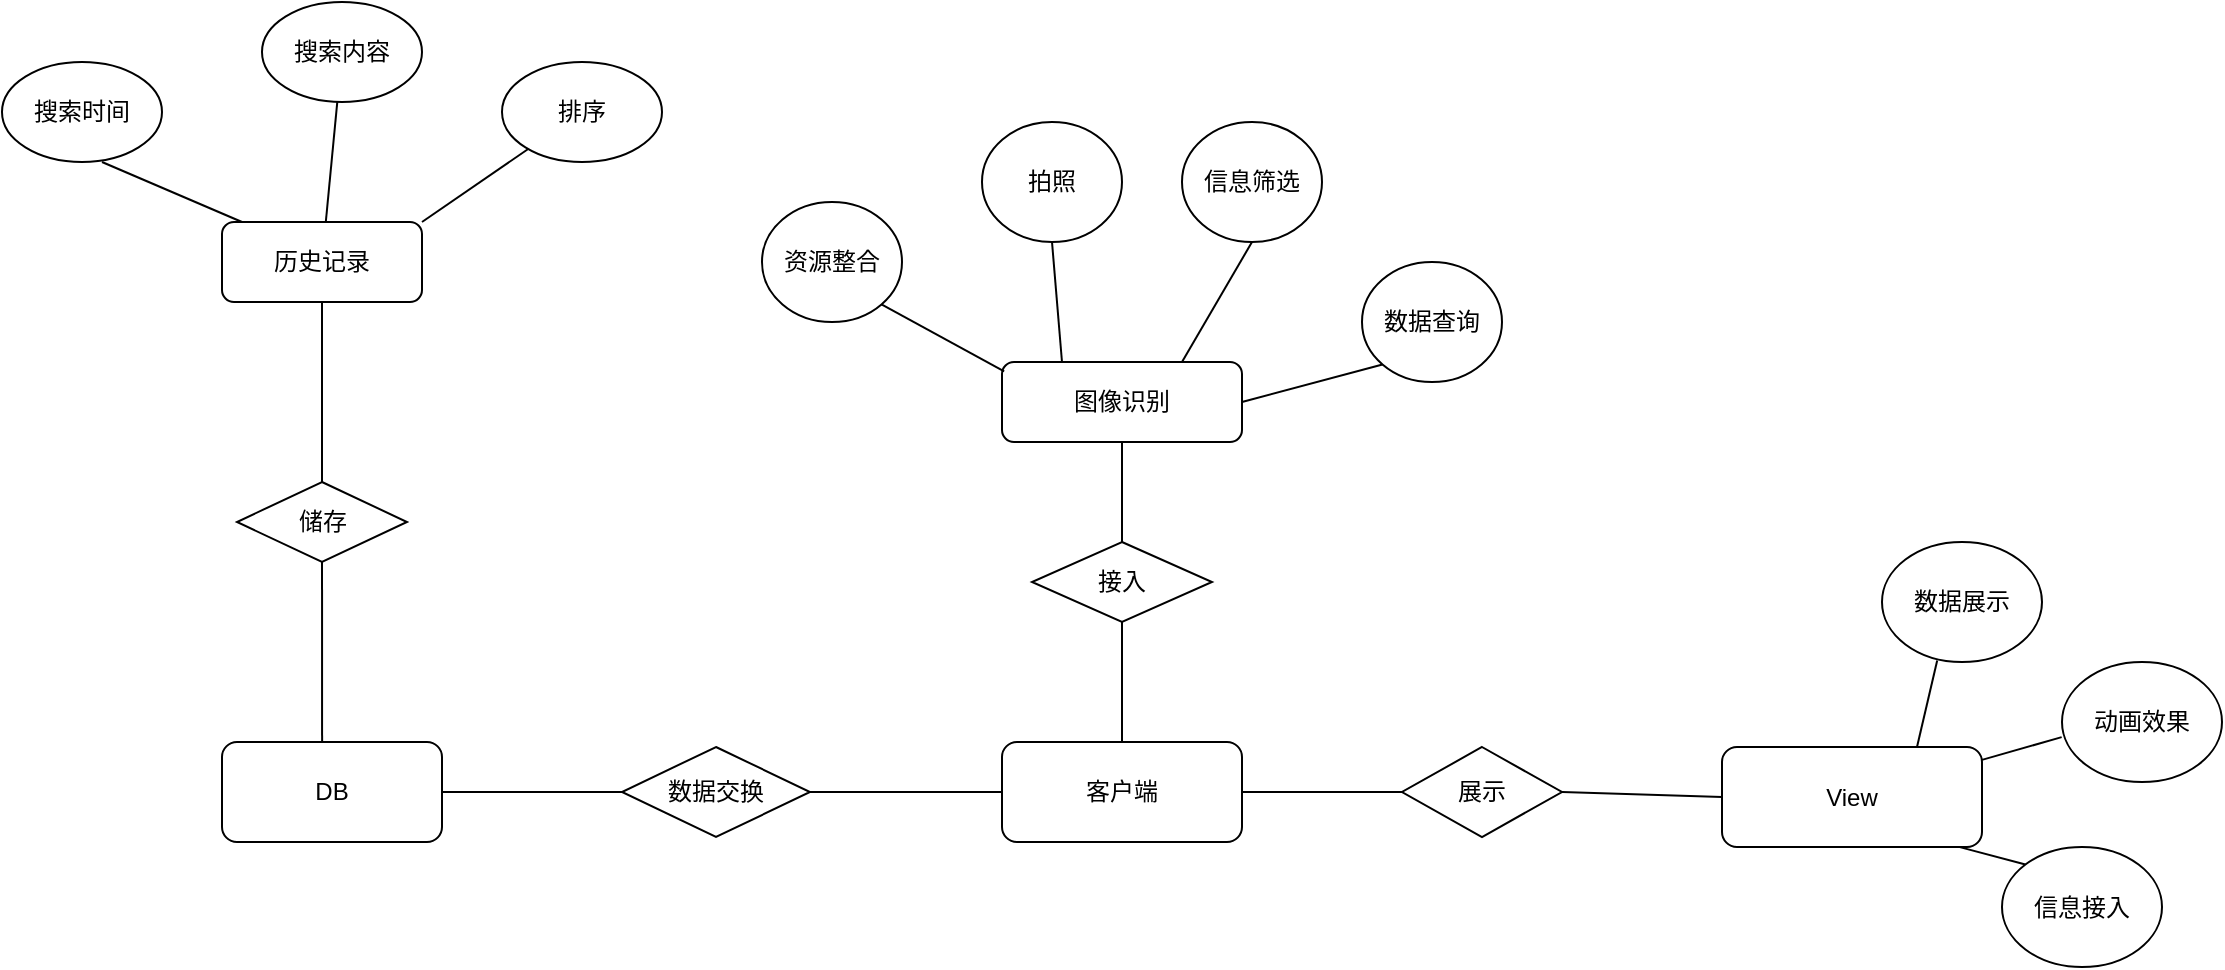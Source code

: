<mxfile version="15.6.2" type="github">
  <diagram id="yyxn6kWiv_kOufJLVx_8" name="Page-1">
    <mxGraphModel dx="2031" dy="1089" grid="1" gridSize="10" guides="1" tooltips="1" connect="1" arrows="1" fold="1" page="1" pageScale="1" pageWidth="827" pageHeight="1169" math="0" shadow="0">
      <root>
        <mxCell id="0" />
        <mxCell id="1" parent="0" />
        <mxCell id="RDasnvhNybFCyn4tac0z-1" value="历史记录" style="rounded=1;whiteSpace=wrap;html=1;" vertex="1" parent="1">
          <mxGeometry x="170" y="180" width="100" height="40" as="geometry" />
        </mxCell>
        <mxCell id="RDasnvhNybFCyn4tac0z-2" value="搜索时间" style="ellipse;whiteSpace=wrap;html=1;" vertex="1" parent="1">
          <mxGeometry x="60" y="100" width="80" height="50" as="geometry" />
        </mxCell>
        <mxCell id="RDasnvhNybFCyn4tac0z-7" style="rounded=0;orthogonalLoop=1;jettySize=auto;html=1;endArrow=none;endFill=0;" edge="1" parent="1" source="RDasnvhNybFCyn4tac0z-4" target="RDasnvhNybFCyn4tac0z-1">
          <mxGeometry relative="1" as="geometry" />
        </mxCell>
        <mxCell id="RDasnvhNybFCyn4tac0z-4" value="搜索内容" style="ellipse;whiteSpace=wrap;html=1;" vertex="1" parent="1">
          <mxGeometry x="190" y="70" width="80" height="50" as="geometry" />
        </mxCell>
        <mxCell id="RDasnvhNybFCyn4tac0z-5" value="" style="endArrow=none;html=1;rounded=0;exitX=0.1;exitY=0;exitDx=0;exitDy=0;exitPerimeter=0;" edge="1" parent="1" source="RDasnvhNybFCyn4tac0z-1">
          <mxGeometry width="50" height="50" relative="1" as="geometry">
            <mxPoint x="60" y="200" as="sourcePoint" />
            <mxPoint x="110" y="150" as="targetPoint" />
            <Array as="points" />
          </mxGeometry>
        </mxCell>
        <mxCell id="RDasnvhNybFCyn4tac0z-10" style="edgeStyle=none;rounded=0;orthogonalLoop=1;jettySize=auto;html=1;entryX=1;entryY=0;entryDx=0;entryDy=0;endArrow=none;endFill=0;" edge="1" parent="1" source="RDasnvhNybFCyn4tac0z-9" target="RDasnvhNybFCyn4tac0z-1">
          <mxGeometry relative="1" as="geometry" />
        </mxCell>
        <mxCell id="RDasnvhNybFCyn4tac0z-9" value="排序" style="ellipse;whiteSpace=wrap;html=1;" vertex="1" parent="1">
          <mxGeometry x="310" y="100" width="80" height="50" as="geometry" />
        </mxCell>
        <mxCell id="RDasnvhNybFCyn4tac0z-18" style="edgeStyle=none;rounded=0;orthogonalLoop=1;jettySize=auto;html=1;exitX=1;exitY=0.5;exitDx=0;exitDy=0;endArrow=none;endFill=0;" edge="1" parent="1" source="RDasnvhNybFCyn4tac0z-11" target="RDasnvhNybFCyn4tac0z-17">
          <mxGeometry relative="1" as="geometry" />
        </mxCell>
        <mxCell id="RDasnvhNybFCyn4tac0z-11" value="DB" style="rounded=1;whiteSpace=wrap;html=1;" vertex="1" parent="1">
          <mxGeometry x="170" y="440" width="110" height="50" as="geometry" />
        </mxCell>
        <mxCell id="RDasnvhNybFCyn4tac0z-14" style="edgeStyle=none;rounded=0;orthogonalLoop=1;jettySize=auto;html=1;entryX=0.455;entryY=0;entryDx=0;entryDy=0;entryPerimeter=0;endArrow=none;endFill=0;" edge="1" parent="1" source="RDasnvhNybFCyn4tac0z-12" target="RDasnvhNybFCyn4tac0z-11">
          <mxGeometry relative="1" as="geometry" />
        </mxCell>
        <mxCell id="RDasnvhNybFCyn4tac0z-15" style="edgeStyle=none;rounded=0;orthogonalLoop=1;jettySize=auto;html=1;exitX=0.5;exitY=0;exitDx=0;exitDy=0;entryX=0.5;entryY=1;entryDx=0;entryDy=0;endArrow=none;endFill=0;" edge="1" parent="1" source="RDasnvhNybFCyn4tac0z-12" target="RDasnvhNybFCyn4tac0z-1">
          <mxGeometry relative="1" as="geometry" />
        </mxCell>
        <mxCell id="RDasnvhNybFCyn4tac0z-12" value="储存" style="rhombus;whiteSpace=wrap;html=1;" vertex="1" parent="1">
          <mxGeometry x="177.5" y="310" width="85" height="40" as="geometry" />
        </mxCell>
        <mxCell id="RDasnvhNybFCyn4tac0z-33" style="edgeStyle=none;rounded=0;orthogonalLoop=1;jettySize=auto;html=1;exitX=0.5;exitY=0;exitDx=0;exitDy=0;entryX=0.5;entryY=1;entryDx=0;entryDy=0;endArrow=none;endFill=0;" edge="1" parent="1" source="RDasnvhNybFCyn4tac0z-16" target="RDasnvhNybFCyn4tac0z-32">
          <mxGeometry relative="1" as="geometry" />
        </mxCell>
        <mxCell id="RDasnvhNybFCyn4tac0z-36" style="edgeStyle=none;rounded=0;orthogonalLoop=1;jettySize=auto;html=1;exitX=1;exitY=0.5;exitDx=0;exitDy=0;entryX=0;entryY=0.5;entryDx=0;entryDy=0;endArrow=none;endFill=0;" edge="1" parent="1" source="RDasnvhNybFCyn4tac0z-16" target="RDasnvhNybFCyn4tac0z-35">
          <mxGeometry relative="1" as="geometry" />
        </mxCell>
        <mxCell id="RDasnvhNybFCyn4tac0z-16" value="客户端" style="rounded=1;whiteSpace=wrap;html=1;" vertex="1" parent="1">
          <mxGeometry x="560" y="440" width="120" height="50" as="geometry" />
        </mxCell>
        <mxCell id="RDasnvhNybFCyn4tac0z-19" style="edgeStyle=none;rounded=0;orthogonalLoop=1;jettySize=auto;html=1;exitX=1;exitY=0.5;exitDx=0;exitDy=0;entryX=0;entryY=0.5;entryDx=0;entryDy=0;endArrow=none;endFill=0;" edge="1" parent="1" source="RDasnvhNybFCyn4tac0z-17" target="RDasnvhNybFCyn4tac0z-16">
          <mxGeometry relative="1" as="geometry" />
        </mxCell>
        <mxCell id="RDasnvhNybFCyn4tac0z-17" value="数据交换" style="rhombus;whiteSpace=wrap;html=1;" vertex="1" parent="1">
          <mxGeometry x="370" y="442.5" width="94" height="45" as="geometry" />
        </mxCell>
        <mxCell id="RDasnvhNybFCyn4tac0z-20" value="图像识别" style="rounded=1;whiteSpace=wrap;html=1;" vertex="1" parent="1">
          <mxGeometry x="560" y="250" width="120" height="40" as="geometry" />
        </mxCell>
        <mxCell id="RDasnvhNybFCyn4tac0z-42" style="edgeStyle=none;rounded=0;orthogonalLoop=1;jettySize=auto;html=1;exitX=0.75;exitY=0;exitDx=0;exitDy=0;entryX=0.345;entryY=0.988;entryDx=0;entryDy=0;entryPerimeter=0;endArrow=none;endFill=0;" edge="1" parent="1" source="RDasnvhNybFCyn4tac0z-21" target="RDasnvhNybFCyn4tac0z-38">
          <mxGeometry relative="1" as="geometry" />
        </mxCell>
        <mxCell id="RDasnvhNybFCyn4tac0z-43" style="edgeStyle=none;rounded=0;orthogonalLoop=1;jettySize=auto;html=1;entryX=-0.002;entryY=0.626;entryDx=0;entryDy=0;entryPerimeter=0;endArrow=none;endFill=0;" edge="1" parent="1" source="RDasnvhNybFCyn4tac0z-21" target="RDasnvhNybFCyn4tac0z-39">
          <mxGeometry relative="1" as="geometry">
            <mxPoint x="1050" y="440" as="sourcePoint" />
          </mxGeometry>
        </mxCell>
        <mxCell id="RDasnvhNybFCyn4tac0z-44" style="edgeStyle=none;rounded=0;orthogonalLoop=1;jettySize=auto;html=1;exitX=0.911;exitY=0.999;exitDx=0;exitDy=0;entryX=0;entryY=0;entryDx=0;entryDy=0;endArrow=none;endFill=0;exitPerimeter=0;" edge="1" parent="1" source="RDasnvhNybFCyn4tac0z-21" target="RDasnvhNybFCyn4tac0z-41">
          <mxGeometry relative="1" as="geometry" />
        </mxCell>
        <mxCell id="RDasnvhNybFCyn4tac0z-21" value="View" style="rounded=1;whiteSpace=wrap;html=1;" vertex="1" parent="1">
          <mxGeometry x="920" y="442.5" width="130" height="50" as="geometry" />
        </mxCell>
        <mxCell id="RDasnvhNybFCyn4tac0z-29" style="edgeStyle=none;rounded=0;orthogonalLoop=1;jettySize=auto;html=1;exitX=0.5;exitY=1;exitDx=0;exitDy=0;entryX=0.25;entryY=0;entryDx=0;entryDy=0;endArrow=none;endFill=0;" edge="1" parent="1" source="RDasnvhNybFCyn4tac0z-24" target="RDasnvhNybFCyn4tac0z-20">
          <mxGeometry relative="1" as="geometry" />
        </mxCell>
        <mxCell id="RDasnvhNybFCyn4tac0z-24" value="拍照" style="ellipse;whiteSpace=wrap;html=1;" vertex="1" parent="1">
          <mxGeometry x="550" y="130" width="70" height="60" as="geometry" />
        </mxCell>
        <mxCell id="RDasnvhNybFCyn4tac0z-30" style="edgeStyle=none;rounded=0;orthogonalLoop=1;jettySize=auto;html=1;exitX=0.5;exitY=1;exitDx=0;exitDy=0;entryX=0.75;entryY=0;entryDx=0;entryDy=0;endArrow=none;endFill=0;" edge="1" parent="1" source="RDasnvhNybFCyn4tac0z-25" target="RDasnvhNybFCyn4tac0z-20">
          <mxGeometry relative="1" as="geometry" />
        </mxCell>
        <mxCell id="RDasnvhNybFCyn4tac0z-25" value="信息筛选" style="ellipse;whiteSpace=wrap;html=1;" vertex="1" parent="1">
          <mxGeometry x="650" y="130" width="70" height="60" as="geometry" />
        </mxCell>
        <mxCell id="RDasnvhNybFCyn4tac0z-31" style="edgeStyle=none;rounded=0;orthogonalLoop=1;jettySize=auto;html=1;exitX=0;exitY=1;exitDx=0;exitDy=0;entryX=1;entryY=0.5;entryDx=0;entryDy=0;endArrow=none;endFill=0;" edge="1" parent="1" source="RDasnvhNybFCyn4tac0z-26" target="RDasnvhNybFCyn4tac0z-20">
          <mxGeometry relative="1" as="geometry" />
        </mxCell>
        <mxCell id="RDasnvhNybFCyn4tac0z-26" value="数据查询" style="ellipse;whiteSpace=wrap;html=1;" vertex="1" parent="1">
          <mxGeometry x="740" y="200" width="70" height="60" as="geometry" />
        </mxCell>
        <mxCell id="RDasnvhNybFCyn4tac0z-28" style="edgeStyle=none;rounded=0;orthogonalLoop=1;jettySize=auto;html=1;exitX=1;exitY=1;exitDx=0;exitDy=0;entryX=0.009;entryY=0.117;entryDx=0;entryDy=0;entryPerimeter=0;endArrow=none;endFill=0;" edge="1" parent="1" source="RDasnvhNybFCyn4tac0z-27" target="RDasnvhNybFCyn4tac0z-20">
          <mxGeometry relative="1" as="geometry" />
        </mxCell>
        <mxCell id="RDasnvhNybFCyn4tac0z-27" value="资源整合&lt;br&gt;" style="ellipse;whiteSpace=wrap;html=1;" vertex="1" parent="1">
          <mxGeometry x="440" y="170" width="70" height="60" as="geometry" />
        </mxCell>
        <mxCell id="RDasnvhNybFCyn4tac0z-34" style="edgeStyle=none;rounded=0;orthogonalLoop=1;jettySize=auto;html=1;exitX=0.5;exitY=0;exitDx=0;exitDy=0;entryX=0.5;entryY=1;entryDx=0;entryDy=0;endArrow=none;endFill=0;" edge="1" parent="1" source="RDasnvhNybFCyn4tac0z-32" target="RDasnvhNybFCyn4tac0z-20">
          <mxGeometry relative="1" as="geometry" />
        </mxCell>
        <mxCell id="RDasnvhNybFCyn4tac0z-32" value="接入" style="rhombus;whiteSpace=wrap;html=1;" vertex="1" parent="1">
          <mxGeometry x="575" y="340" width="90" height="40" as="geometry" />
        </mxCell>
        <mxCell id="RDasnvhNybFCyn4tac0z-37" style="edgeStyle=none;rounded=0;orthogonalLoop=1;jettySize=auto;html=1;exitX=1;exitY=0.5;exitDx=0;exitDy=0;entryX=0;entryY=0.5;entryDx=0;entryDy=0;endArrow=none;endFill=0;" edge="1" parent="1" source="RDasnvhNybFCyn4tac0z-35" target="RDasnvhNybFCyn4tac0z-21">
          <mxGeometry relative="1" as="geometry" />
        </mxCell>
        <mxCell id="RDasnvhNybFCyn4tac0z-35" value="展示" style="rhombus;whiteSpace=wrap;html=1;" vertex="1" parent="1">
          <mxGeometry x="760" y="442.5" width="80" height="45" as="geometry" />
        </mxCell>
        <mxCell id="RDasnvhNybFCyn4tac0z-38" value="数据展示" style="ellipse;whiteSpace=wrap;html=1;" vertex="1" parent="1">
          <mxGeometry x="1000" y="340" width="80" height="60" as="geometry" />
        </mxCell>
        <mxCell id="RDasnvhNybFCyn4tac0z-39" value="动画效果" style="ellipse;whiteSpace=wrap;html=1;" vertex="1" parent="1">
          <mxGeometry x="1090" y="400" width="80" height="60" as="geometry" />
        </mxCell>
        <mxCell id="RDasnvhNybFCyn4tac0z-41" value="信息接入" style="ellipse;whiteSpace=wrap;html=1;" vertex="1" parent="1">
          <mxGeometry x="1060" y="492.5" width="80" height="60" as="geometry" />
        </mxCell>
      </root>
    </mxGraphModel>
  </diagram>
</mxfile>

